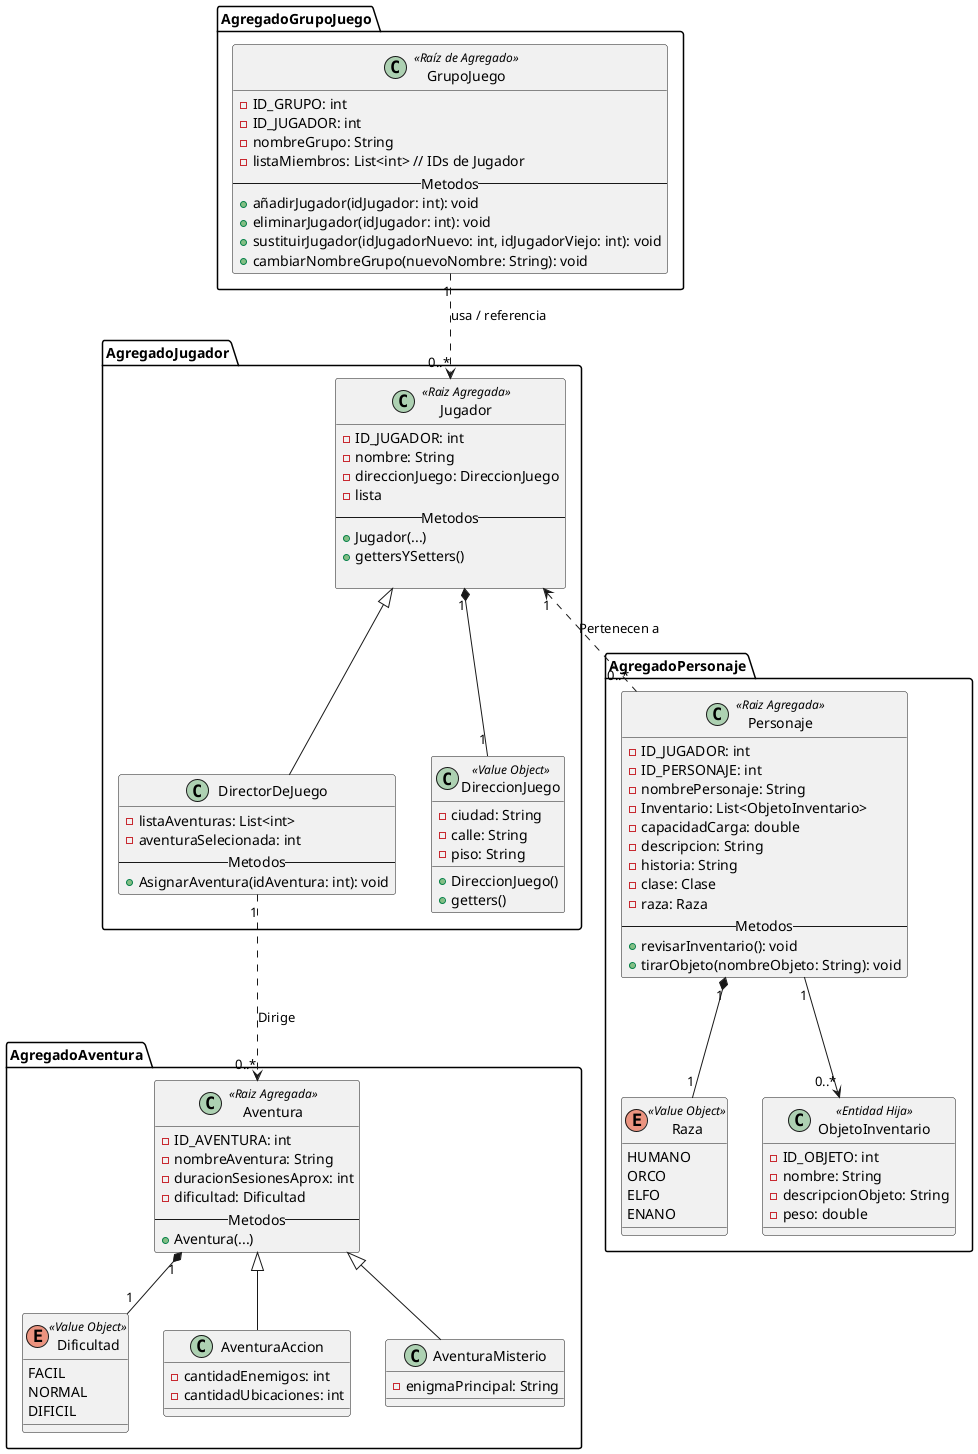 @startuml
package AgregadoJugador{
    class Jugador <<Raiz Agregada>>{
        -ID_JUGADOR: int
        -nombre: String
        -direccionJuego: DireccionJuego
        -lista
        --Metodos--
        +Jugador(...)
        +gettersYSetters()

    }

    class DirectorDeJuego extends Jugador{
        -listaAventuras: List<int>
        -aventuraSelecionada: int
        --Metodos--
         +AsignarAventura(idAventura: int): void
    }

    class DireccionJuego<<Value Object>>{
        -ciudad: String
        -calle: String
        -piso: String

        +DireccionJuego()
        +getters()
    }

    Jugador "1" *-- "1" DireccionJuego

}


package AgregadoPersonaje{
    enum Raza <<Value Object>>{
        HUMANO
        ORCO
        ELFO
        ENANO
    }

    class Personaje<<Raiz Agregada>>{
        -ID_JUGADOR: int
        -ID_PERSONAJE: int
        -nombrePersonaje: String
        -Inventario: List<ObjetoInventario>
        -capacidadCarga: double
        -descripcion: String
        -historia: String
        -clase: Clase
        -raza: Raza
        --Metodos--
        +revisarInventario(): void
        +tirarObjeto(nombreObjeto: String): void
    }

    class ObjetoInventario<<Entidad Hija>>{
        -ID_OBJETO: int
        -nombre: String
        -descripcionObjeto: String
        -peso: double
    }

    Personaje "1" --> "0..*" ObjetoInventario
    Personaje "1" *-- "1" Raza
    Jugador "1" <.. "0..*" Personaje: Pertenecen a
}

package AgregadoGrupoJuego{
    class GrupoJuego <<Raíz de Agregado>> {
        -ID_GRUPO: int
        -ID_JUGADOR: int
        -nombreGrupo: String
        -listaMiembros: List<int> // IDs de Jugador
        --Metodos--
        +añadirJugador(idJugador: int): void
        +eliminarJugador(idJugador: int): void
        +sustituirJugador(idJugadorNuevo: int, idJugadorViejo: int): void
        +cambiarNombreGrupo(nuevoNombre: String): void
    }
}

' La relación es de referencia de IDs
GrupoJuego "1" ..> "0..*" Jugador : usa / referencia


package AgregadoAventura{
    enum Dificultad<<Value Object>>{
        FACIL
        NORMAL
        DIFICIL
    }
    class Aventura<<Raiz Agregada>>{
        -ID_AVENTURA: int
        -nombreAventura: String
        -duracionSesionesAprox: int
        -dificultad: Dificultad
        --Metodos--
        +Aventura(...)
    }

    class AventuraAccion extends Aventura{
        -cantidadEnemigos: int
        -cantidadUbicaciones: int
    }

    class AventuraMisterio extends Aventura{
            -enigmaPrincipal: String
    }

    DirectorDeJuego "1" ..> "0..*" Aventura: Dirige
    Aventura "1" *-- "1" Dificultad
}
@enduml